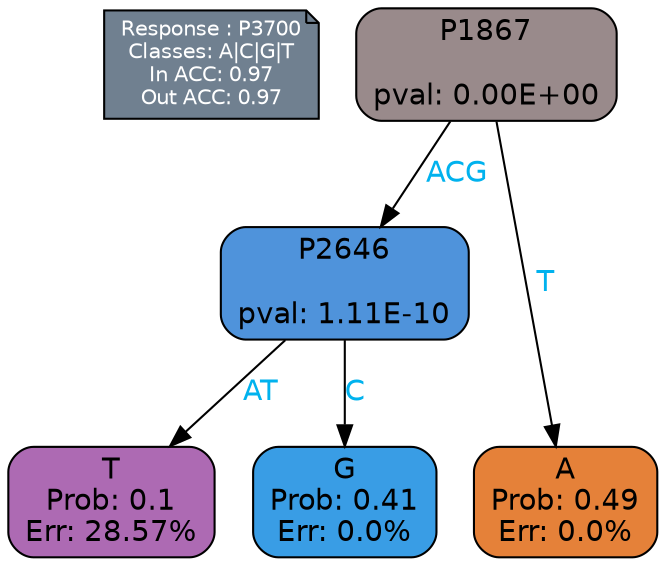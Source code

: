 digraph Tree {
node [shape=box, style="filled, rounded", color="black", fontname=helvetica] ;
graph [ranksep=equally, splines=polylines, bgcolor=transparent, dpi=600] ;
edge [fontname=helvetica] ;
LEGEND [label="Response : P3700
Classes: A|C|G|T
In ACC: 0.97
Out ACC: 0.97
",shape=note,align=left,style=filled,fillcolor="slategray",fontcolor="white",fontsize=10];1 [label="P1867

pval: 0.00E+00", fillcolor="#998a8b"] ;
2 [label="P2646

pval: 1.11E-10", fillcolor="#4f93db"] ;
3 [label="T
Prob: 0.1
Err: 28.57%", fillcolor="#ad6ab3"] ;
4 [label="G
Prob: 0.41
Err: 0.0%", fillcolor="#399de5"] ;
5 [label="A
Prob: 0.49
Err: 0.0%", fillcolor="#e58139"] ;
1 -> 2 [label="ACG",fontcolor=deepskyblue2] ;
1 -> 5 [label="T",fontcolor=deepskyblue2] ;
2 -> 3 [label="AT",fontcolor=deepskyblue2] ;
2 -> 4 [label="C",fontcolor=deepskyblue2] ;
{rank = same; 3;4;5;}{rank = same; LEGEND;1;}}